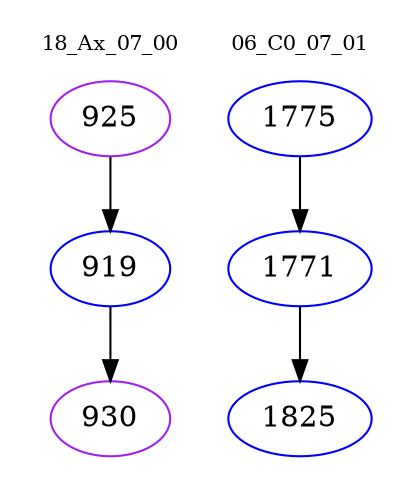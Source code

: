 digraph{
subgraph cluster_0 {
color = white
label = "18_Ax_07_00";
fontsize=10;
T0_925 [label="925", color="purple"]
T0_925 -> T0_919 [color="black"]
T0_919 [label="919", color="blue"]
T0_919 -> T0_930 [color="black"]
T0_930 [label="930", color="purple"]
}
subgraph cluster_1 {
color = white
label = "06_C0_07_01";
fontsize=10;
T1_1775 [label="1775", color="blue"]
T1_1775 -> T1_1771 [color="black"]
T1_1771 [label="1771", color="blue"]
T1_1771 -> T1_1825 [color="black"]
T1_1825 [label="1825", color="blue"]
}
}
